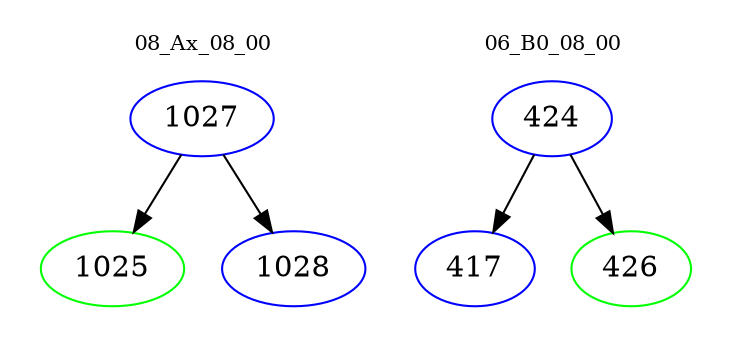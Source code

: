 digraph{
subgraph cluster_0 {
color = white
label = "08_Ax_08_00";
fontsize=10;
T0_1027 [label="1027", color="blue"]
T0_1027 -> T0_1025 [color="black"]
T0_1025 [label="1025", color="green"]
T0_1027 -> T0_1028 [color="black"]
T0_1028 [label="1028", color="blue"]
}
subgraph cluster_1 {
color = white
label = "06_B0_08_00";
fontsize=10;
T1_424 [label="424", color="blue"]
T1_424 -> T1_417 [color="black"]
T1_417 [label="417", color="blue"]
T1_424 -> T1_426 [color="black"]
T1_426 [label="426", color="green"]
}
}

